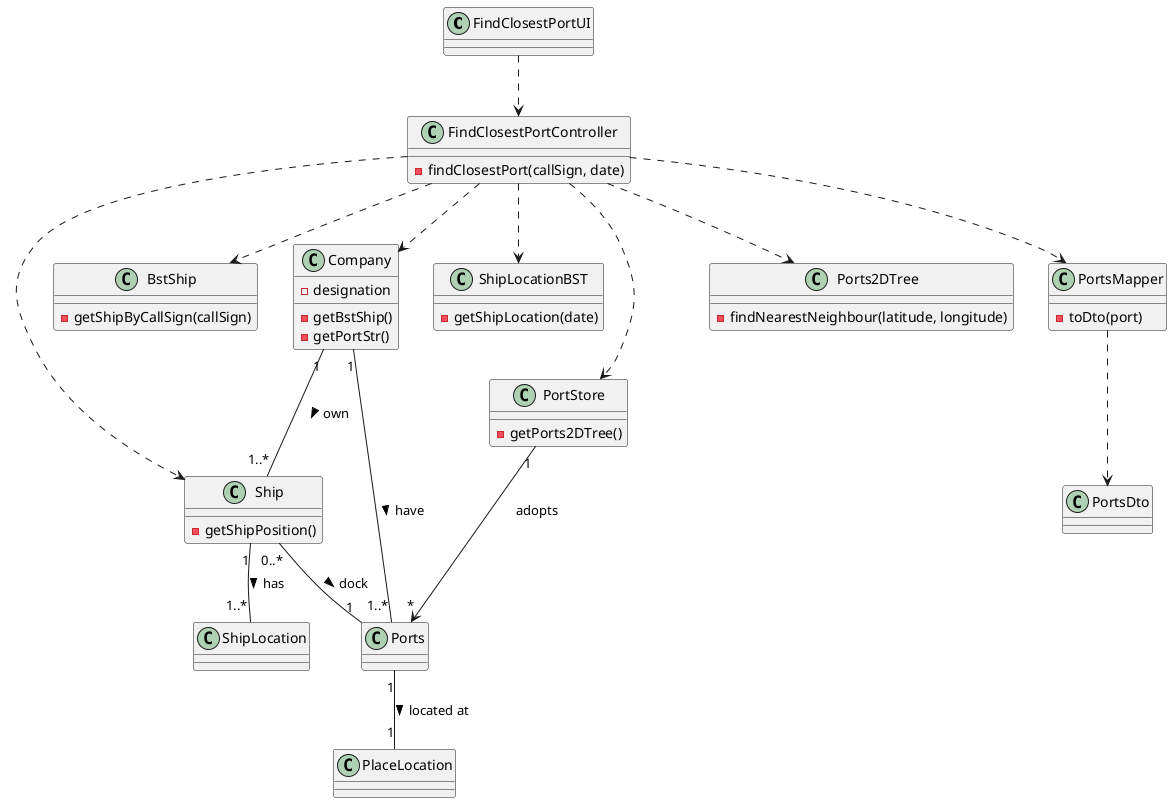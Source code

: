 @startuml
'https://plantuml.com/class-diagram

class FindClosestPortUI {}

class FindClosestPortController {
-findClosestPort(callSign, date)

}

class Company {
-designation
-getBstShip()
-getPortStr()
}

class BstShip {
-getShipByCallSign(callSign)
}

class Ship {
-getShipPosition()
}

class ShipLocationBST {
-getShipLocation(date)
}

class ShipLocation {

}

class Ports {

}


class PortStore {
-getPorts2DTree()
}

class Ports2DTree {
-findNearestNeighbour(latitude, longitude)
}

class PortsMapper {
-toDto(port)
}

class PortsDto {
}

Company "1"--"1..*" Ports: have >
Company "1"--"1..*" Ship: own >

Ship "0..*"--"1" Ports: dock >
Ship "1" -- "1..*" ShipLocation : has >

Ports "1" -- "1" PlaceLocation : located at >

FindClosestPortUI ..> FindClosestPortController
FindClosestPortController ..> Company
FindClosestPortController ..> BstShip
FindClosestPortController ..> Ship
FindClosestPortController ..> ShipLocationBST
FindClosestPortController ..> PortStore
FindClosestPortController ..> Ports2DTree
FindClosestPortController ..> PortsMapper
PortsMapper ..> PortsDto
PortStore "1"--> "*" Ports : adopts


@enduml